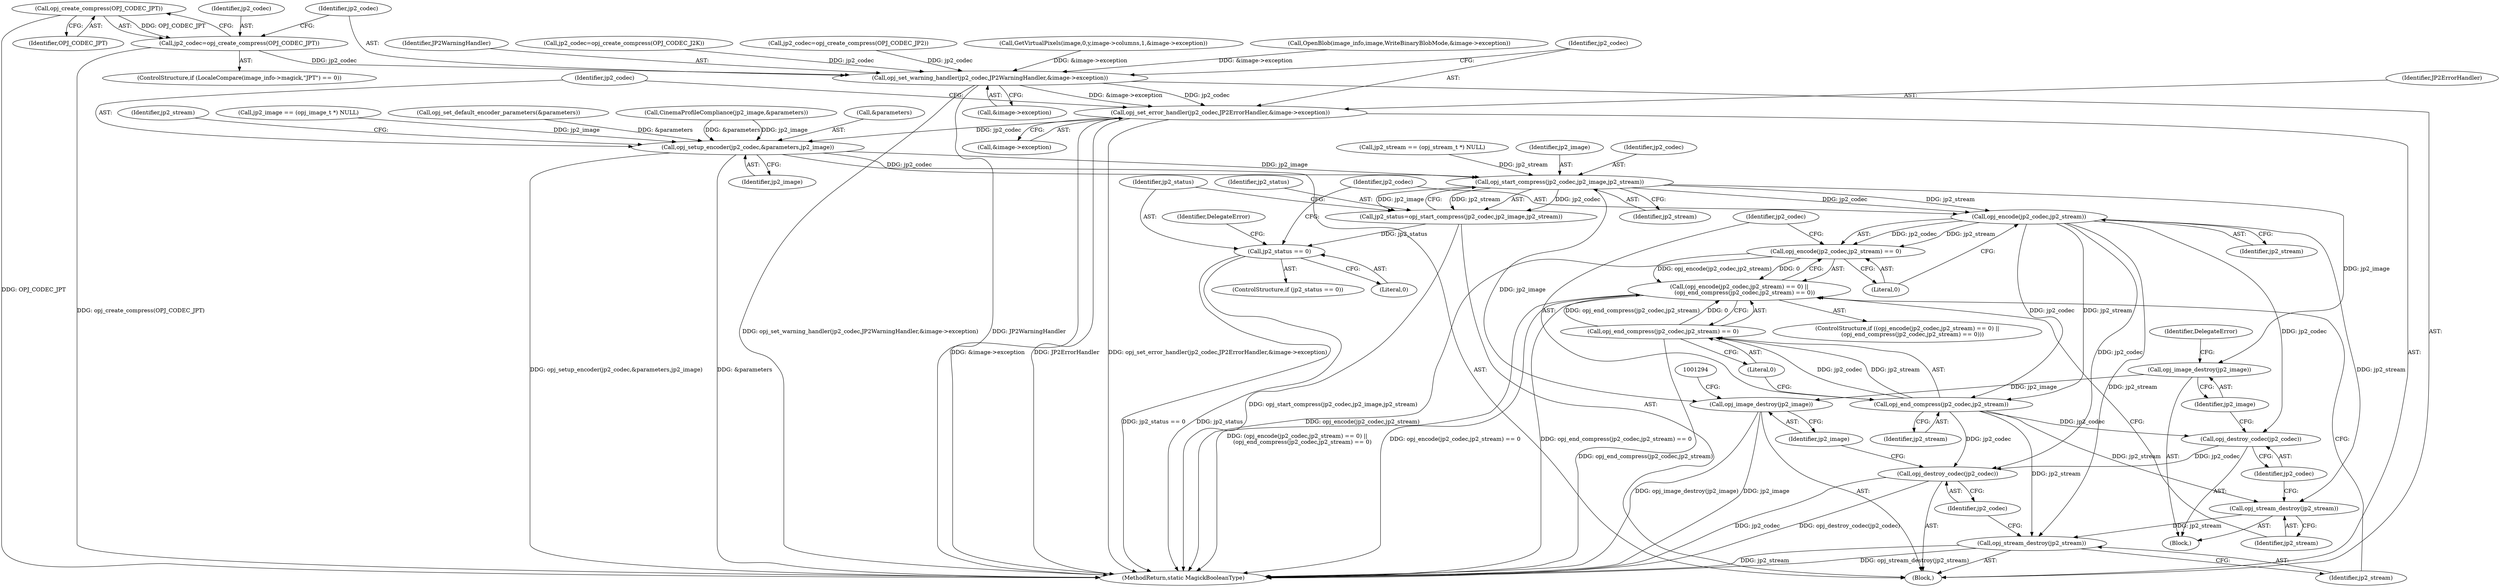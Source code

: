 digraph "0_ImageMagick_3d5ac8c20846871f1eb3068b65f93da7cd33bfd0_0@API" {
"1001183" [label="(Call,opj_create_compress(OPJ_CODEC_JPT))"];
"1001181" [label="(Call,jp2_codec=opj_create_compress(OPJ_CODEC_JPT))"];
"1001203" [label="(Call,opj_set_warning_handler(jp2_codec,JP2WarningHandler,&image->exception))"];
"1001210" [label="(Call,opj_set_error_handler(jp2_codec,JP2ErrorHandler,&image->exception))"];
"1001217" [label="(Call,opj_setup_encoder(jp2_codec,&parameters,jp2_image))"];
"1001254" [label="(Call,opj_start_compress(jp2_codec,jp2_image,jp2_stream))"];
"1001252" [label="(Call,jp2_status=opj_start_compress(jp2_codec,jp2_image,jp2_stream))"];
"1001259" [label="(Call,jp2_status == 0)"];
"1001268" [label="(Call,opj_encode(jp2_codec,jp2_stream))"];
"1001267" [label="(Call,opj_encode(jp2_codec,jp2_stream) == 0)"];
"1001266" [label="(Call,(opj_encode(jp2_codec,jp2_stream) == 0) ||\n      (opj_end_compress(jp2_codec,jp2_stream) == 0))"];
"1001273" [label="(Call,opj_end_compress(jp2_codec,jp2_stream))"];
"1001272" [label="(Call,opj_end_compress(jp2_codec,jp2_stream) == 0)"];
"1001278" [label="(Call,opj_stream_destroy(jp2_stream))"];
"1001287" [label="(Call,opj_stream_destroy(jp2_stream))"];
"1001280" [label="(Call,opj_destroy_codec(jp2_codec))"];
"1001289" [label="(Call,opj_destroy_codec(jp2_codec))"];
"1001282" [label="(Call,opj_image_destroy(jp2_image))"];
"1001291" [label="(Call,opj_image_destroy(jp2_image))"];
"1001274" [label="(Identifier,jp2_codec)"];
"1001291" [label="(Call,opj_image_destroy(jp2_image))"];
"1000112" [label="(Block,)"];
"1000181" [label="(Call,opj_set_default_encoder_parameters(&parameters))"];
"1001289" [label="(Call,opj_destroy_codec(jp2_codec))"];
"1001257" [label="(Identifier,jp2_stream)"];
"1001265" [label="(ControlStructure,if ((opj_encode(jp2_codec,jp2_stream) == 0) ||\n      (opj_end_compress(jp2_codec,jp2_stream) == 0)))"];
"1001290" [label="(Identifier,jp2_codec)"];
"1001299" [label="(MethodReturn,static MagickBooleanType)"];
"1001181" [label="(Call,jp2_codec=opj_create_compress(OPJ_CODEC_JPT))"];
"1001217" [label="(Call,opj_setup_encoder(jp2_codec,&parameters,jp2_image))"];
"1001205" [label="(Identifier,JP2WarningHandler)"];
"1001259" [label="(Call,jp2_status == 0)"];
"1001194" [label="(Call,jp2_codec=opj_create_compress(OPJ_CODEC_J2K))"];
"1001218" [label="(Identifier,jp2_codec)"];
"1001252" [label="(Call,jp2_status=opj_start_compress(jp2_codec,jp2_image,jp2_stream))"];
"1001256" [label="(Identifier,jp2_image)"];
"1001254" [label="(Call,opj_start_compress(jp2_codec,jp2_image,jp2_stream))"];
"1001255" [label="(Identifier,jp2_codec)"];
"1001258" [label="(ControlStructure,if (jp2_status == 0))"];
"1001266" [label="(Call,(opj_encode(jp2_codec,jp2_stream) == 0) ||\n      (opj_end_compress(jp2_codec,jp2_stream) == 0))"];
"1001272" [label="(Call,opj_end_compress(jp2_codec,jp2_stream) == 0)"];
"1001182" [label="(Identifier,jp2_codec)"];
"1001244" [label="(Call,jp2_stream == (opj_stream_t *) NULL)"];
"1001279" [label="(Identifier,jp2_stream)"];
"1001282" [label="(Call,opj_image_destroy(jp2_image))"];
"1001280" [label="(Call,opj_destroy_codec(jp2_codec))"];
"1001275" [label="(Identifier,jp2_stream)"];
"1001276" [label="(Literal,0)"];
"1001219" [label="(Call,&parameters)"];
"1001206" [label="(Call,&image->exception)"];
"1001263" [label="(Identifier,DelegateError)"];
"1001199" [label="(Call,jp2_codec=opj_create_compress(OPJ_CODEC_JP2))"];
"1001292" [label="(Identifier,jp2_image)"];
"1001223" [label="(Identifier,jp2_stream)"];
"1001212" [label="(Identifier,JP2ErrorHandler)"];
"1001203" [label="(Call,opj_set_warning_handler(jp2_codec,JP2WarningHandler,&image->exception))"];
"1001277" [label="(Block,)"];
"1001183" [label="(Call,opj_create_compress(OPJ_CODEC_JPT))"];
"1000959" [label="(Call,GetVirtualPixels(image,0,y,image->columns,1,&image->exception))"];
"1000808" [label="(Call,jp2_image == (opj_image_t *) NULL)"];
"1001287" [label="(Call,opj_stream_destroy(jp2_stream))"];
"1001210" [label="(Call,opj_set_error_handler(jp2_codec,JP2ErrorHandler,&image->exception))"];
"1000167" [label="(Call,OpenBlob(image_info,image,WriteBinaryBlobMode,&image->exception))"];
"1001221" [label="(Identifier,jp2_image)"];
"1001285" [label="(Identifier,DelegateError)"];
"1001184" [label="(Identifier,OPJ_CODEC_JPT)"];
"1001268" [label="(Call,opj_encode(jp2_codec,jp2_stream))"];
"1000906" [label="(Call,CinemaProfileCompliance(jp2_image,&parameters))"];
"1001283" [label="(Identifier,jp2_image)"];
"1001253" [label="(Identifier,jp2_status)"];
"1001281" [label="(Identifier,jp2_codec)"];
"1001278" [label="(Call,opj_stream_destroy(jp2_stream))"];
"1001211" [label="(Identifier,jp2_codec)"];
"1001204" [label="(Identifier,jp2_codec)"];
"1001261" [label="(Literal,0)"];
"1001173" [label="(ControlStructure,if (LocaleCompare(image_info->magick,\"JPT\") == 0))"];
"1001288" [label="(Identifier,jp2_stream)"];
"1001269" [label="(Identifier,jp2_codec)"];
"1001213" [label="(Call,&image->exception)"];
"1001270" [label="(Identifier,jp2_stream)"];
"1001267" [label="(Call,opj_encode(jp2_codec,jp2_stream) == 0)"];
"1001271" [label="(Literal,0)"];
"1001273" [label="(Call,opj_end_compress(jp2_codec,jp2_stream))"];
"1001260" [label="(Identifier,jp2_status)"];
"1001183" -> "1001181"  [label="AST: "];
"1001183" -> "1001184"  [label="CFG: "];
"1001184" -> "1001183"  [label="AST: "];
"1001181" -> "1001183"  [label="CFG: "];
"1001183" -> "1001299"  [label="DDG: OPJ_CODEC_JPT"];
"1001183" -> "1001181"  [label="DDG: OPJ_CODEC_JPT"];
"1001181" -> "1001173"  [label="AST: "];
"1001182" -> "1001181"  [label="AST: "];
"1001204" -> "1001181"  [label="CFG: "];
"1001181" -> "1001299"  [label="DDG: opj_create_compress(OPJ_CODEC_JPT)"];
"1001181" -> "1001203"  [label="DDG: jp2_codec"];
"1001203" -> "1000112"  [label="AST: "];
"1001203" -> "1001206"  [label="CFG: "];
"1001204" -> "1001203"  [label="AST: "];
"1001205" -> "1001203"  [label="AST: "];
"1001206" -> "1001203"  [label="AST: "];
"1001211" -> "1001203"  [label="CFG: "];
"1001203" -> "1001299"  [label="DDG: JP2WarningHandler"];
"1001203" -> "1001299"  [label="DDG: opj_set_warning_handler(jp2_codec,JP2WarningHandler,&image->exception)"];
"1001199" -> "1001203"  [label="DDG: jp2_codec"];
"1001194" -> "1001203"  [label="DDG: jp2_codec"];
"1000959" -> "1001203"  [label="DDG: &image->exception"];
"1000167" -> "1001203"  [label="DDG: &image->exception"];
"1001203" -> "1001210"  [label="DDG: jp2_codec"];
"1001203" -> "1001210"  [label="DDG: &image->exception"];
"1001210" -> "1000112"  [label="AST: "];
"1001210" -> "1001213"  [label="CFG: "];
"1001211" -> "1001210"  [label="AST: "];
"1001212" -> "1001210"  [label="AST: "];
"1001213" -> "1001210"  [label="AST: "];
"1001218" -> "1001210"  [label="CFG: "];
"1001210" -> "1001299"  [label="DDG: &image->exception"];
"1001210" -> "1001299"  [label="DDG: JP2ErrorHandler"];
"1001210" -> "1001299"  [label="DDG: opj_set_error_handler(jp2_codec,JP2ErrorHandler,&image->exception)"];
"1001210" -> "1001217"  [label="DDG: jp2_codec"];
"1001217" -> "1000112"  [label="AST: "];
"1001217" -> "1001221"  [label="CFG: "];
"1001218" -> "1001217"  [label="AST: "];
"1001219" -> "1001217"  [label="AST: "];
"1001221" -> "1001217"  [label="AST: "];
"1001223" -> "1001217"  [label="CFG: "];
"1001217" -> "1001299"  [label="DDG: &parameters"];
"1001217" -> "1001299"  [label="DDG: opj_setup_encoder(jp2_codec,&parameters,jp2_image)"];
"1000181" -> "1001217"  [label="DDG: &parameters"];
"1000906" -> "1001217"  [label="DDG: &parameters"];
"1000906" -> "1001217"  [label="DDG: jp2_image"];
"1000808" -> "1001217"  [label="DDG: jp2_image"];
"1001217" -> "1001254"  [label="DDG: jp2_codec"];
"1001217" -> "1001254"  [label="DDG: jp2_image"];
"1001254" -> "1001252"  [label="AST: "];
"1001254" -> "1001257"  [label="CFG: "];
"1001255" -> "1001254"  [label="AST: "];
"1001256" -> "1001254"  [label="AST: "];
"1001257" -> "1001254"  [label="AST: "];
"1001252" -> "1001254"  [label="CFG: "];
"1001254" -> "1001252"  [label="DDG: jp2_codec"];
"1001254" -> "1001252"  [label="DDG: jp2_image"];
"1001254" -> "1001252"  [label="DDG: jp2_stream"];
"1001244" -> "1001254"  [label="DDG: jp2_stream"];
"1001254" -> "1001268"  [label="DDG: jp2_codec"];
"1001254" -> "1001268"  [label="DDG: jp2_stream"];
"1001254" -> "1001282"  [label="DDG: jp2_image"];
"1001254" -> "1001291"  [label="DDG: jp2_image"];
"1001252" -> "1000112"  [label="AST: "];
"1001253" -> "1001252"  [label="AST: "];
"1001260" -> "1001252"  [label="CFG: "];
"1001252" -> "1001299"  [label="DDG: opj_start_compress(jp2_codec,jp2_image,jp2_stream)"];
"1001252" -> "1001259"  [label="DDG: jp2_status"];
"1001259" -> "1001258"  [label="AST: "];
"1001259" -> "1001261"  [label="CFG: "];
"1001260" -> "1001259"  [label="AST: "];
"1001261" -> "1001259"  [label="AST: "];
"1001263" -> "1001259"  [label="CFG: "];
"1001269" -> "1001259"  [label="CFG: "];
"1001259" -> "1001299"  [label="DDG: jp2_status"];
"1001259" -> "1001299"  [label="DDG: jp2_status == 0"];
"1001268" -> "1001267"  [label="AST: "];
"1001268" -> "1001270"  [label="CFG: "];
"1001269" -> "1001268"  [label="AST: "];
"1001270" -> "1001268"  [label="AST: "];
"1001271" -> "1001268"  [label="CFG: "];
"1001268" -> "1001267"  [label="DDG: jp2_codec"];
"1001268" -> "1001267"  [label="DDG: jp2_stream"];
"1001268" -> "1001273"  [label="DDG: jp2_codec"];
"1001268" -> "1001273"  [label="DDG: jp2_stream"];
"1001268" -> "1001278"  [label="DDG: jp2_stream"];
"1001268" -> "1001280"  [label="DDG: jp2_codec"];
"1001268" -> "1001287"  [label="DDG: jp2_stream"];
"1001268" -> "1001289"  [label="DDG: jp2_codec"];
"1001267" -> "1001266"  [label="AST: "];
"1001267" -> "1001271"  [label="CFG: "];
"1001271" -> "1001267"  [label="AST: "];
"1001274" -> "1001267"  [label="CFG: "];
"1001266" -> "1001267"  [label="CFG: "];
"1001267" -> "1001299"  [label="DDG: opj_encode(jp2_codec,jp2_stream)"];
"1001267" -> "1001266"  [label="DDG: opj_encode(jp2_codec,jp2_stream)"];
"1001267" -> "1001266"  [label="DDG: 0"];
"1001266" -> "1001265"  [label="AST: "];
"1001266" -> "1001272"  [label="CFG: "];
"1001272" -> "1001266"  [label="AST: "];
"1001279" -> "1001266"  [label="CFG: "];
"1001288" -> "1001266"  [label="CFG: "];
"1001266" -> "1001299"  [label="DDG: (opj_encode(jp2_codec,jp2_stream) == 0) ||\n      (opj_end_compress(jp2_codec,jp2_stream) == 0)"];
"1001266" -> "1001299"  [label="DDG: opj_encode(jp2_codec,jp2_stream) == 0"];
"1001266" -> "1001299"  [label="DDG: opj_end_compress(jp2_codec,jp2_stream) == 0"];
"1001272" -> "1001266"  [label="DDG: opj_end_compress(jp2_codec,jp2_stream)"];
"1001272" -> "1001266"  [label="DDG: 0"];
"1001273" -> "1001272"  [label="AST: "];
"1001273" -> "1001275"  [label="CFG: "];
"1001274" -> "1001273"  [label="AST: "];
"1001275" -> "1001273"  [label="AST: "];
"1001276" -> "1001273"  [label="CFG: "];
"1001273" -> "1001272"  [label="DDG: jp2_codec"];
"1001273" -> "1001272"  [label="DDG: jp2_stream"];
"1001273" -> "1001278"  [label="DDG: jp2_stream"];
"1001273" -> "1001280"  [label="DDG: jp2_codec"];
"1001273" -> "1001287"  [label="DDG: jp2_stream"];
"1001273" -> "1001289"  [label="DDG: jp2_codec"];
"1001272" -> "1001276"  [label="CFG: "];
"1001276" -> "1001272"  [label="AST: "];
"1001272" -> "1001299"  [label="DDG: opj_end_compress(jp2_codec,jp2_stream)"];
"1001278" -> "1001277"  [label="AST: "];
"1001278" -> "1001279"  [label="CFG: "];
"1001279" -> "1001278"  [label="AST: "];
"1001281" -> "1001278"  [label="CFG: "];
"1001278" -> "1001287"  [label="DDG: jp2_stream"];
"1001287" -> "1000112"  [label="AST: "];
"1001287" -> "1001288"  [label="CFG: "];
"1001288" -> "1001287"  [label="AST: "];
"1001290" -> "1001287"  [label="CFG: "];
"1001287" -> "1001299"  [label="DDG: jp2_stream"];
"1001287" -> "1001299"  [label="DDG: opj_stream_destroy(jp2_stream)"];
"1001280" -> "1001277"  [label="AST: "];
"1001280" -> "1001281"  [label="CFG: "];
"1001281" -> "1001280"  [label="AST: "];
"1001283" -> "1001280"  [label="CFG: "];
"1001280" -> "1001289"  [label="DDG: jp2_codec"];
"1001289" -> "1000112"  [label="AST: "];
"1001289" -> "1001290"  [label="CFG: "];
"1001290" -> "1001289"  [label="AST: "];
"1001292" -> "1001289"  [label="CFG: "];
"1001289" -> "1001299"  [label="DDG: jp2_codec"];
"1001289" -> "1001299"  [label="DDG: opj_destroy_codec(jp2_codec)"];
"1001282" -> "1001277"  [label="AST: "];
"1001282" -> "1001283"  [label="CFG: "];
"1001283" -> "1001282"  [label="AST: "];
"1001285" -> "1001282"  [label="CFG: "];
"1001282" -> "1001291"  [label="DDG: jp2_image"];
"1001291" -> "1000112"  [label="AST: "];
"1001291" -> "1001292"  [label="CFG: "];
"1001292" -> "1001291"  [label="AST: "];
"1001294" -> "1001291"  [label="CFG: "];
"1001291" -> "1001299"  [label="DDG: jp2_image"];
"1001291" -> "1001299"  [label="DDG: opj_image_destroy(jp2_image)"];
}
